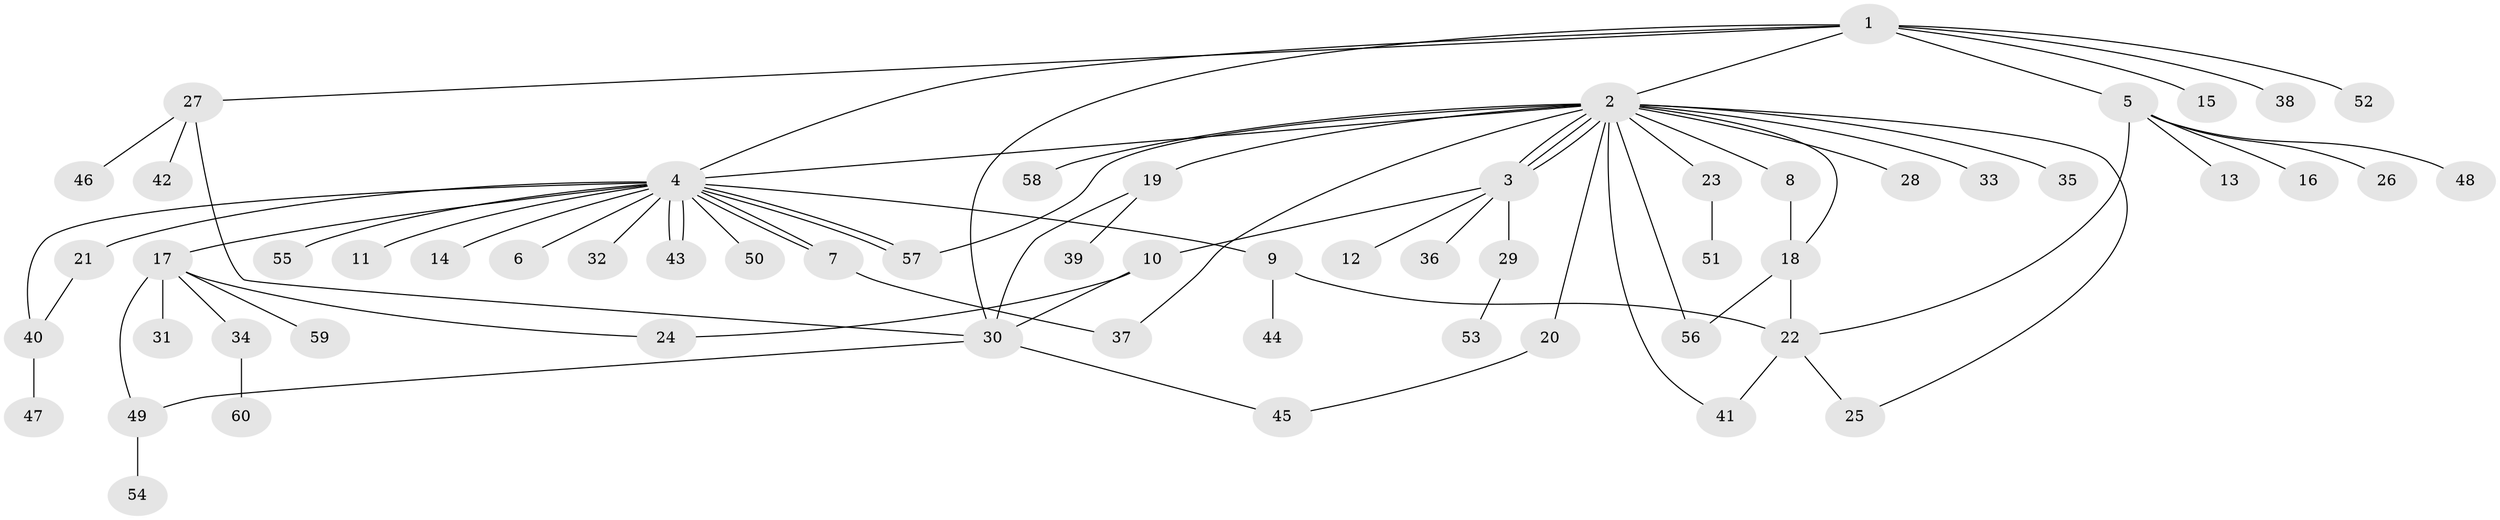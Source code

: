 // coarse degree distribution, {12: 0.022727272727272728, 18: 0.022727272727272728, 6: 0.045454545454545456, 16: 0.022727272727272728, 1: 0.5681818181818182, 3: 0.11363636363636363, 5: 0.022727272727272728, 2: 0.1590909090909091, 7: 0.022727272727272728}
// Generated by graph-tools (version 1.1) at 2025/41/03/06/25 10:41:50]
// undirected, 60 vertices, 80 edges
graph export_dot {
graph [start="1"]
  node [color=gray90,style=filled];
  1;
  2;
  3;
  4;
  5;
  6;
  7;
  8;
  9;
  10;
  11;
  12;
  13;
  14;
  15;
  16;
  17;
  18;
  19;
  20;
  21;
  22;
  23;
  24;
  25;
  26;
  27;
  28;
  29;
  30;
  31;
  32;
  33;
  34;
  35;
  36;
  37;
  38;
  39;
  40;
  41;
  42;
  43;
  44;
  45;
  46;
  47;
  48;
  49;
  50;
  51;
  52;
  53;
  54;
  55;
  56;
  57;
  58;
  59;
  60;
  1 -- 2;
  1 -- 4;
  1 -- 5;
  1 -- 15;
  1 -- 27;
  1 -- 30;
  1 -- 38;
  1 -- 52;
  2 -- 3;
  2 -- 3;
  2 -- 3;
  2 -- 4;
  2 -- 8;
  2 -- 18;
  2 -- 19;
  2 -- 20;
  2 -- 23;
  2 -- 25;
  2 -- 28;
  2 -- 33;
  2 -- 35;
  2 -- 37;
  2 -- 41;
  2 -- 56;
  2 -- 57;
  2 -- 58;
  3 -- 10;
  3 -- 12;
  3 -- 29;
  3 -- 36;
  4 -- 6;
  4 -- 7;
  4 -- 7;
  4 -- 9;
  4 -- 11;
  4 -- 14;
  4 -- 17;
  4 -- 21;
  4 -- 32;
  4 -- 40;
  4 -- 43;
  4 -- 43;
  4 -- 50;
  4 -- 55;
  4 -- 57;
  4 -- 57;
  5 -- 13;
  5 -- 16;
  5 -- 22;
  5 -- 26;
  5 -- 48;
  7 -- 37;
  8 -- 18;
  9 -- 22;
  9 -- 44;
  10 -- 24;
  10 -- 30;
  17 -- 24;
  17 -- 31;
  17 -- 34;
  17 -- 49;
  17 -- 59;
  18 -- 22;
  18 -- 56;
  19 -- 30;
  19 -- 39;
  20 -- 45;
  21 -- 40;
  22 -- 25;
  22 -- 41;
  23 -- 51;
  27 -- 30;
  27 -- 42;
  27 -- 46;
  29 -- 53;
  30 -- 45;
  30 -- 49;
  34 -- 60;
  40 -- 47;
  49 -- 54;
}
